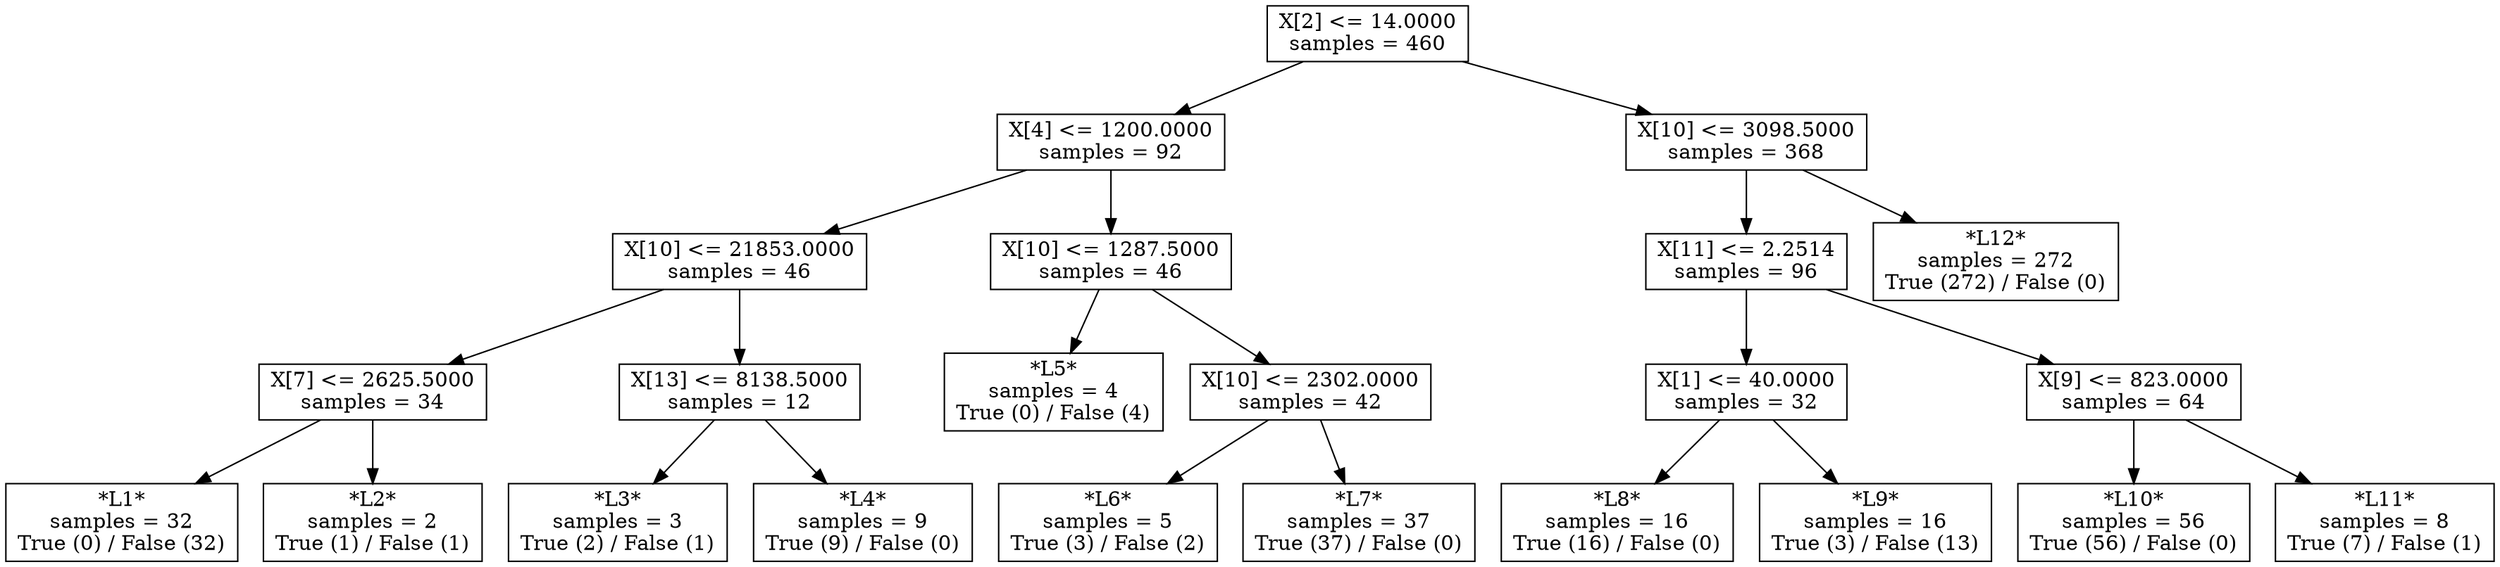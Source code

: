 digraph Tree {
0 [label="X[2] <= 14.0000\nsamples = 460", shape="box"] ;
1 [label="X[4] <= 1200.0000\nsamples = 92", shape="box"] ;
0 -> 1 ;
2 [label="X[10] <= 21853.0000\nsamples = 46", shape="box"] ;
1 -> 2 ;
3 [label="X[7] <= 2625.5000\nsamples = 34", shape="box"] ;
2 -> 3 ;
4 [label="*L1*\nsamples = 32\nTrue (0) / False (32)", shape="box"] ;
3 -> 4 ;
5 [label="*L2*\nsamples = 2\nTrue (1) / False (1)", shape="box"] ;
3 -> 5 ;
6 [label="X[13] <= 8138.5000\nsamples = 12", shape="box"] ;
2 -> 6 ;
7 [label="*L3*\nsamples = 3\nTrue (2) / False (1)", shape="box"] ;
6 -> 7 ;
8 [label="*L4*\nsamples = 9\nTrue (9) / False (0)", shape="box"] ;
6 -> 8 ;
9 [label="X[10] <= 1287.5000\nsamples = 46", shape="box"] ;
1 -> 9 ;
10 [label="*L5*\nsamples = 4\nTrue (0) / False (4)", shape="box"] ;
9 -> 10 ;
11 [label="X[10] <= 2302.0000\nsamples = 42", shape="box"] ;
9 -> 11 ;
12 [label="*L6*\nsamples = 5\nTrue (3) / False (2)", shape="box"] ;
11 -> 12 ;
13 [label="*L7*\nsamples = 37\nTrue (37) / False (0)", shape="box"] ;
11 -> 13 ;
14 [label="X[10] <= 3098.5000\nsamples = 368", shape="box"] ;
0 -> 14 ;
15 [label="X[11] <= 2.2514\nsamples = 96", shape="box"] ;
14 -> 15 ;
16 [label="X[1] <= 40.0000\nsamples = 32", shape="box"] ;
15 -> 16 ;
17 [label="*L8*\nsamples = 16\nTrue (16) / False (0)", shape="box"] ;
16 -> 17 ;
18 [label="*L9*\nsamples = 16\nTrue (3) / False (13)", shape="box"] ;
16 -> 18 ;
19 [label="X[9] <= 823.0000\nsamples = 64", shape="box"] ;
15 -> 19 ;
20 [label="*L10*\nsamples = 56\nTrue (56) / False (0)", shape="box"] ;
19 -> 20 ;
21 [label="*L11*\nsamples = 8\nTrue (7) / False (1)", shape="box"] ;
19 -> 21 ;
22 [label="*L12*\nsamples = 272\nTrue (272) / False (0)", shape="box"] ;
14 -> 22 ;
}
